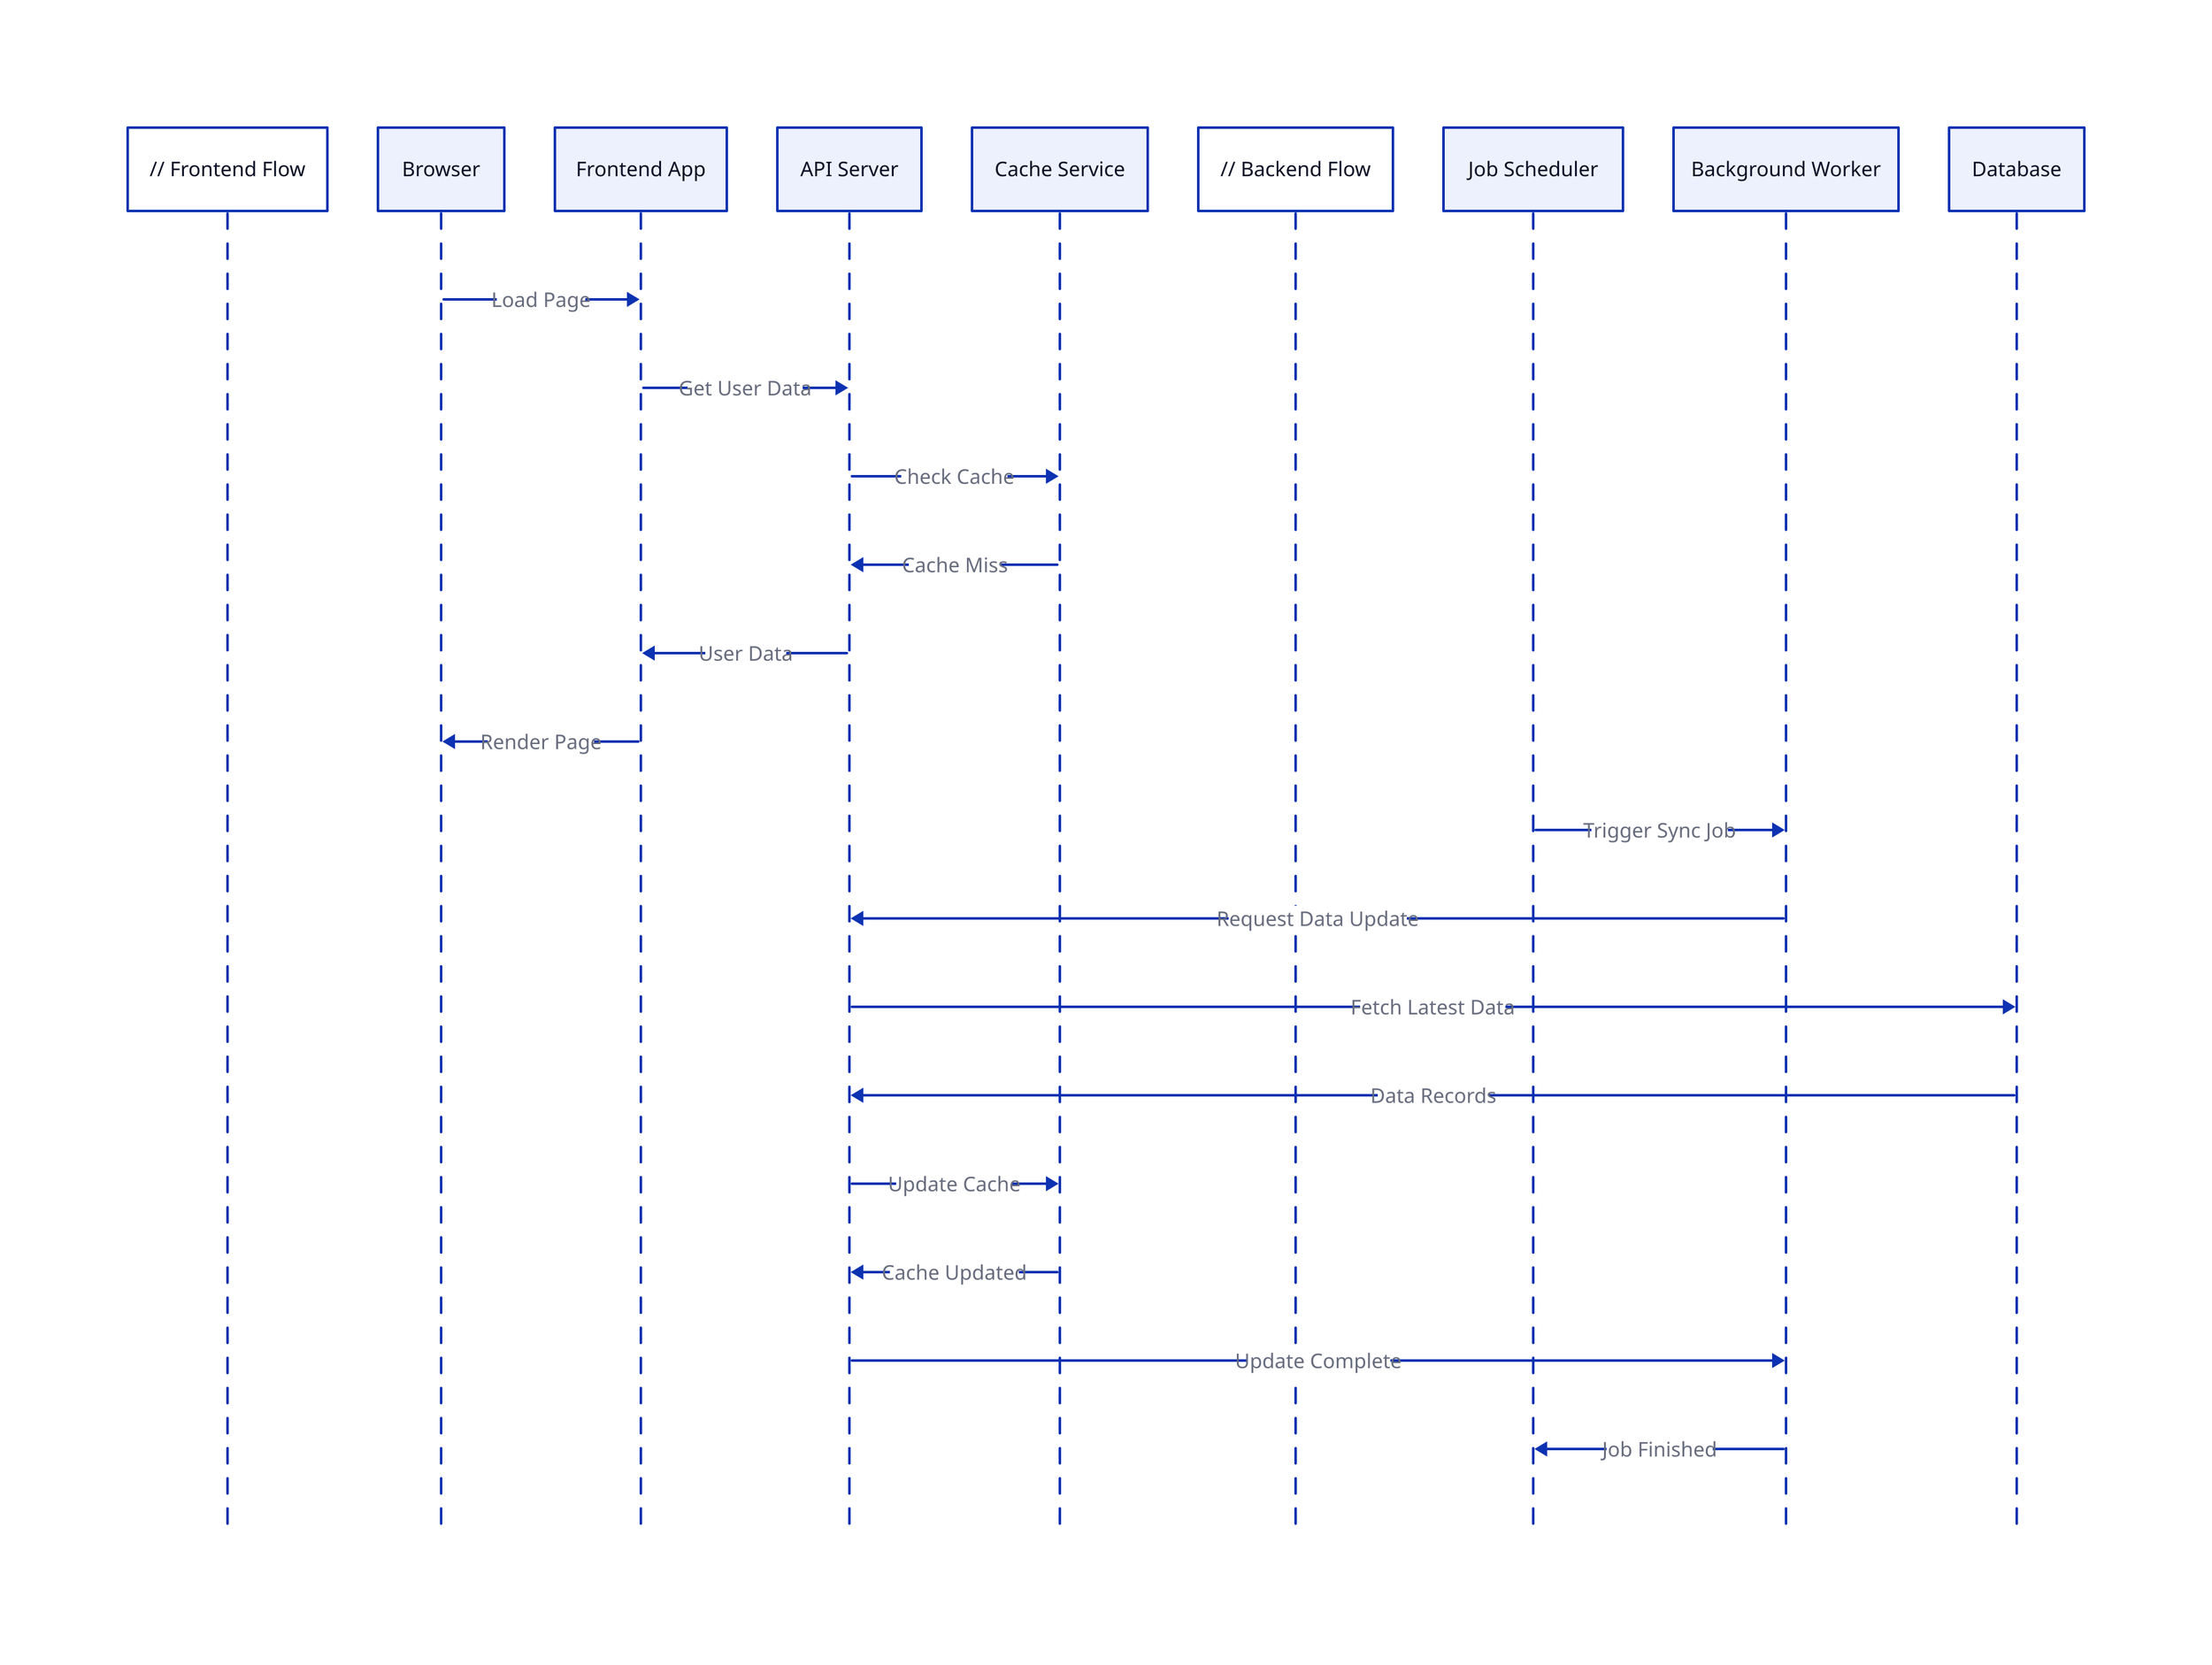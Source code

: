 // Frontend Flow
shape: sequence_diagram
browser: Browser
frontend: Frontend App
api: API Server
cache: Cache Service

browser -> frontend: Load Page
frontend -> api: Get User Data
api -> cache: Check Cache
cache -> api: Cache Miss
api -> frontend: User Data
frontend -> browser: Render Page

// Backend Flow
shape: sequence_diagram
scheduler: Job Scheduler
worker: Background Worker
api: API Server
cache: Cache Service
database: Database

scheduler -> worker: Trigger Sync Job
worker -> api: Request Data Update
api -> database: Fetch Latest Data
database -> api: Data Records
api -> cache: Update Cache
cache -> api: Cache Updated
api -> worker: Update Complete
worker -> scheduler: Job Finished

